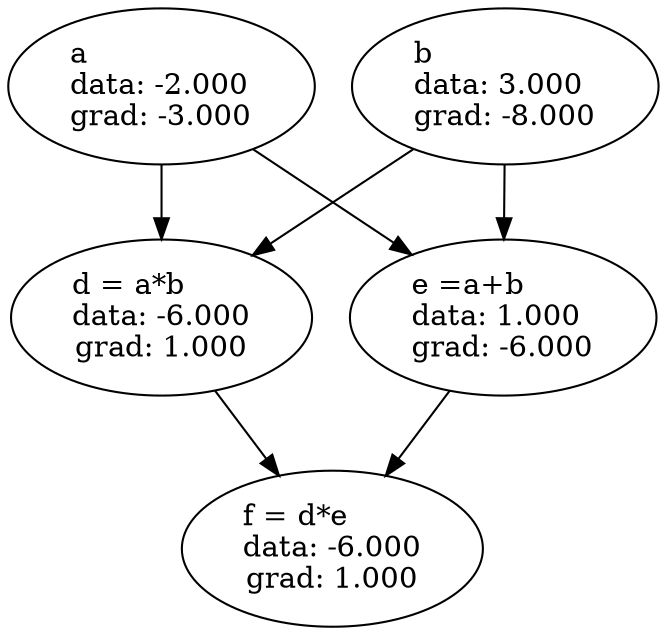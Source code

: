 digraph {
    0 [ label = "f = d*e\ldata: -6.000\lgrad: 1.000" ]
    1 [ label = "d = a*b\ldata: -6.000\lgrad: 1.000" ]
    2 [ label = "a\ldata: -2.000\lgrad: -3.000" ]
    3 [ label = "b\ldata: 3.000\lgrad: -8.000" ]
    4 [ label = "e =a+b\ldata: 1.000\lgrad: -6.000" ]
    2 -> 1 [ ]
    3 -> 1 [ ]
    1 -> 0 [ ]
    2 -> 4 [ ]
    3 -> 4 [ ]
    4 -> 0 [ ]
}
